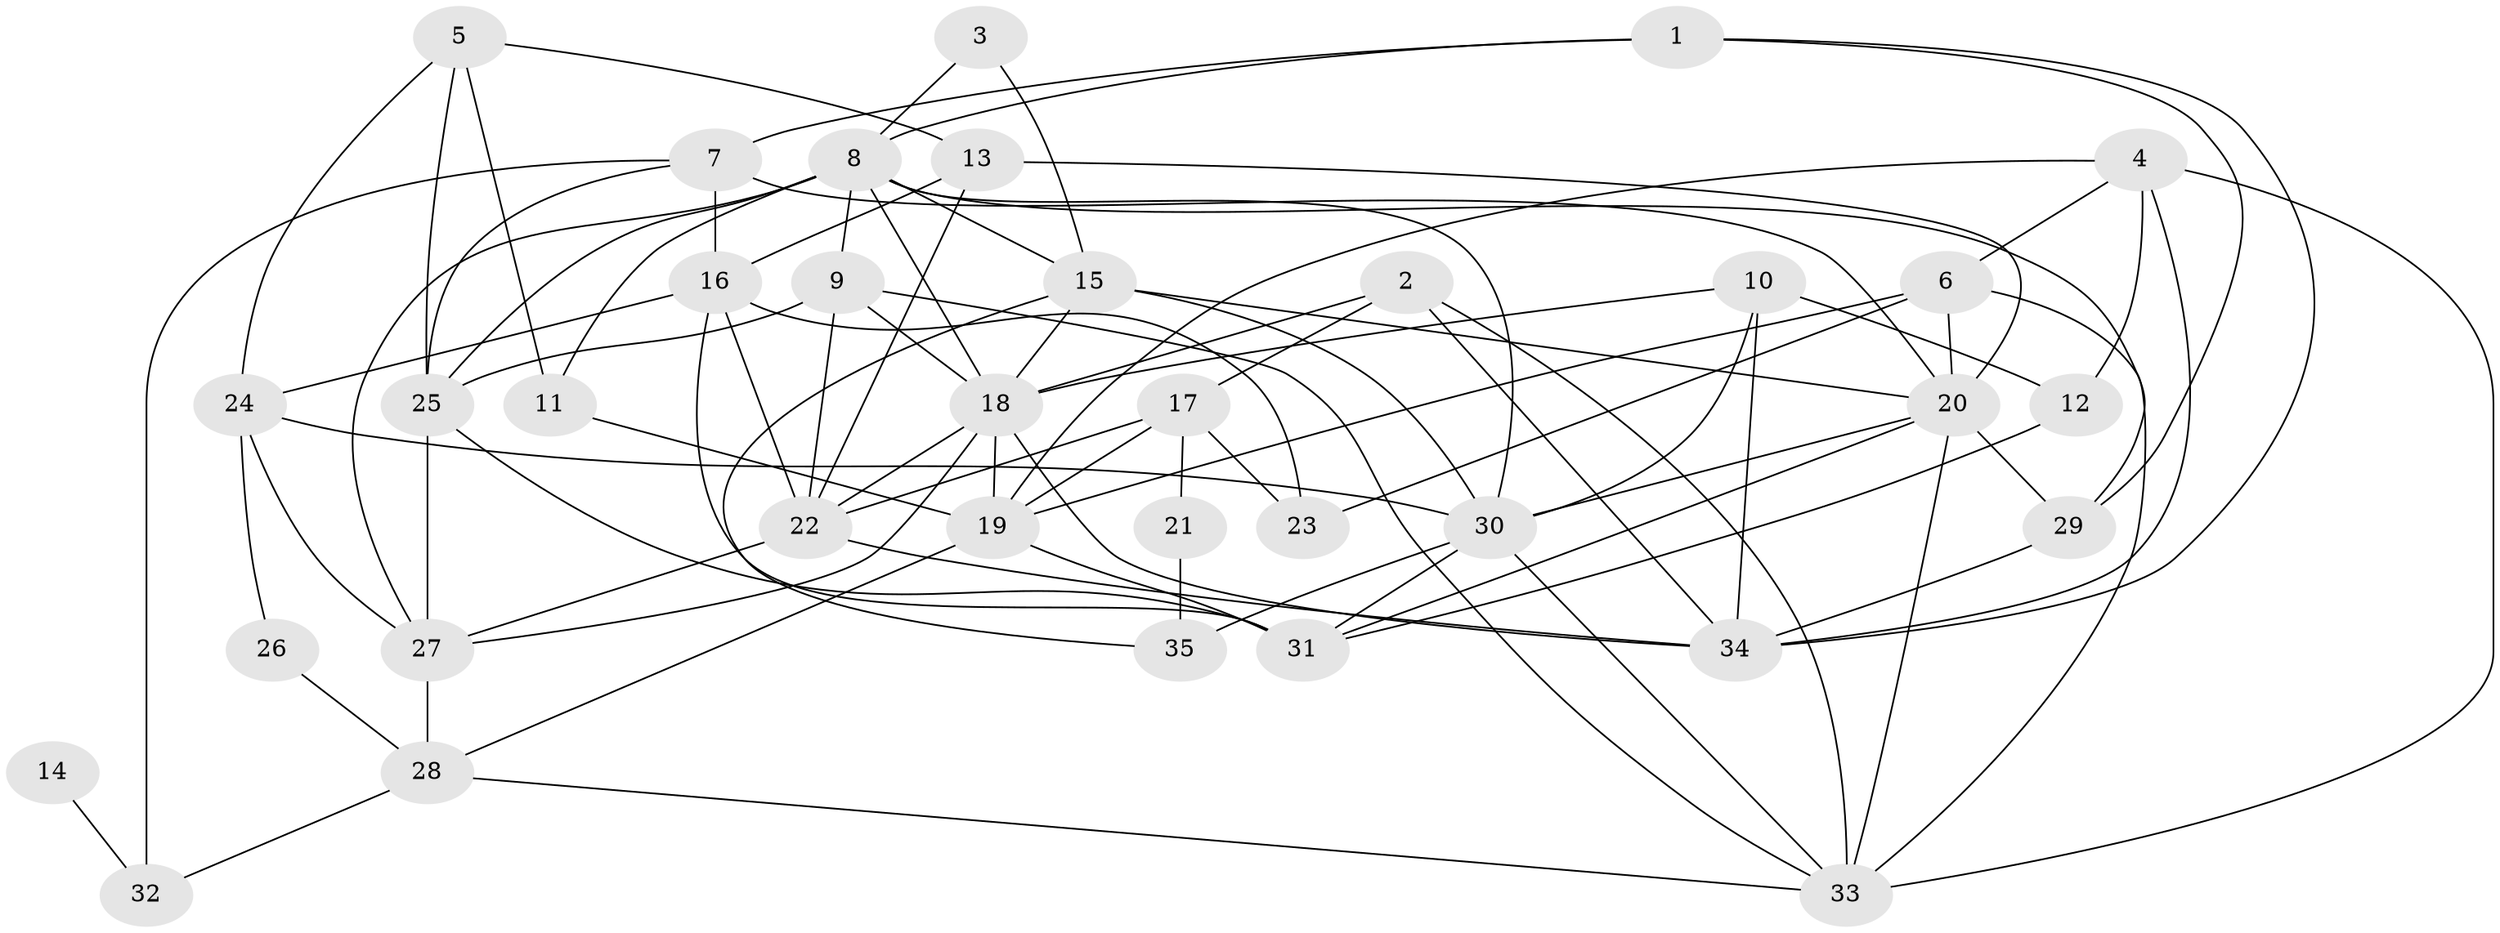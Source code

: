 // original degree distribution, {3: 0.2923076923076923, 2: 0.12307692307692308, 5: 0.16923076923076924, 4: 0.2923076923076923, 8: 0.015384615384615385, 6: 0.046153846153846156, 7: 0.046153846153846156, 9: 0.015384615384615385}
// Generated by graph-tools (version 1.1) at 2025/02/03/09/25 03:02:15]
// undirected, 35 vertices, 87 edges
graph export_dot {
graph [start="1"]
  node [color=gray90,style=filled];
  1;
  2;
  3;
  4;
  5;
  6;
  7;
  8;
  9;
  10;
  11;
  12;
  13;
  14;
  15;
  16;
  17;
  18;
  19;
  20;
  21;
  22;
  23;
  24;
  25;
  26;
  27;
  28;
  29;
  30;
  31;
  32;
  33;
  34;
  35;
  1 -- 7 [weight=1.0];
  1 -- 8 [weight=1.0];
  1 -- 29 [weight=1.0];
  1 -- 34 [weight=1.0];
  2 -- 17 [weight=1.0];
  2 -- 18 [weight=1.0];
  2 -- 33 [weight=1.0];
  2 -- 34 [weight=1.0];
  3 -- 8 [weight=1.0];
  3 -- 15 [weight=1.0];
  4 -- 6 [weight=1.0];
  4 -- 12 [weight=2.0];
  4 -- 19 [weight=1.0];
  4 -- 33 [weight=1.0];
  4 -- 34 [weight=1.0];
  5 -- 11 [weight=1.0];
  5 -- 13 [weight=1.0];
  5 -- 24 [weight=1.0];
  5 -- 25 [weight=1.0];
  6 -- 19 [weight=1.0];
  6 -- 20 [weight=2.0];
  6 -- 23 [weight=1.0];
  6 -- 33 [weight=1.0];
  7 -- 16 [weight=1.0];
  7 -- 20 [weight=2.0];
  7 -- 25 [weight=1.0];
  7 -- 32 [weight=2.0];
  8 -- 9 [weight=1.0];
  8 -- 11 [weight=1.0];
  8 -- 15 [weight=1.0];
  8 -- 18 [weight=1.0];
  8 -- 25 [weight=1.0];
  8 -- 27 [weight=1.0];
  8 -- 29 [weight=1.0];
  8 -- 30 [weight=1.0];
  9 -- 18 [weight=1.0];
  9 -- 22 [weight=1.0];
  9 -- 25 [weight=1.0];
  9 -- 33 [weight=1.0];
  10 -- 12 [weight=1.0];
  10 -- 18 [weight=1.0];
  10 -- 30 [weight=2.0];
  10 -- 34 [weight=1.0];
  11 -- 19 [weight=2.0];
  12 -- 31 [weight=1.0];
  13 -- 16 [weight=1.0];
  13 -- 20 [weight=1.0];
  13 -- 22 [weight=1.0];
  14 -- 32 [weight=2.0];
  15 -- 18 [weight=1.0];
  15 -- 20 [weight=1.0];
  15 -- 30 [weight=1.0];
  15 -- 35 [weight=2.0];
  16 -- 22 [weight=1.0];
  16 -- 23 [weight=1.0];
  16 -- 24 [weight=1.0];
  16 -- 31 [weight=1.0];
  17 -- 19 [weight=1.0];
  17 -- 21 [weight=2.0];
  17 -- 22 [weight=1.0];
  17 -- 23 [weight=1.0];
  18 -- 19 [weight=1.0];
  18 -- 22 [weight=1.0];
  18 -- 27 [weight=1.0];
  18 -- 34 [weight=1.0];
  19 -- 28 [weight=1.0];
  19 -- 31 [weight=1.0];
  20 -- 29 [weight=1.0];
  20 -- 30 [weight=1.0];
  20 -- 31 [weight=1.0];
  20 -- 33 [weight=1.0];
  21 -- 35 [weight=2.0];
  22 -- 27 [weight=1.0];
  22 -- 34 [weight=1.0];
  24 -- 26 [weight=1.0];
  24 -- 27 [weight=1.0];
  24 -- 30 [weight=1.0];
  25 -- 27 [weight=1.0];
  25 -- 31 [weight=1.0];
  26 -- 28 [weight=1.0];
  27 -- 28 [weight=1.0];
  28 -- 32 [weight=1.0];
  28 -- 33 [weight=1.0];
  29 -- 34 [weight=2.0];
  30 -- 31 [weight=1.0];
  30 -- 33 [weight=1.0];
  30 -- 35 [weight=1.0];
}
